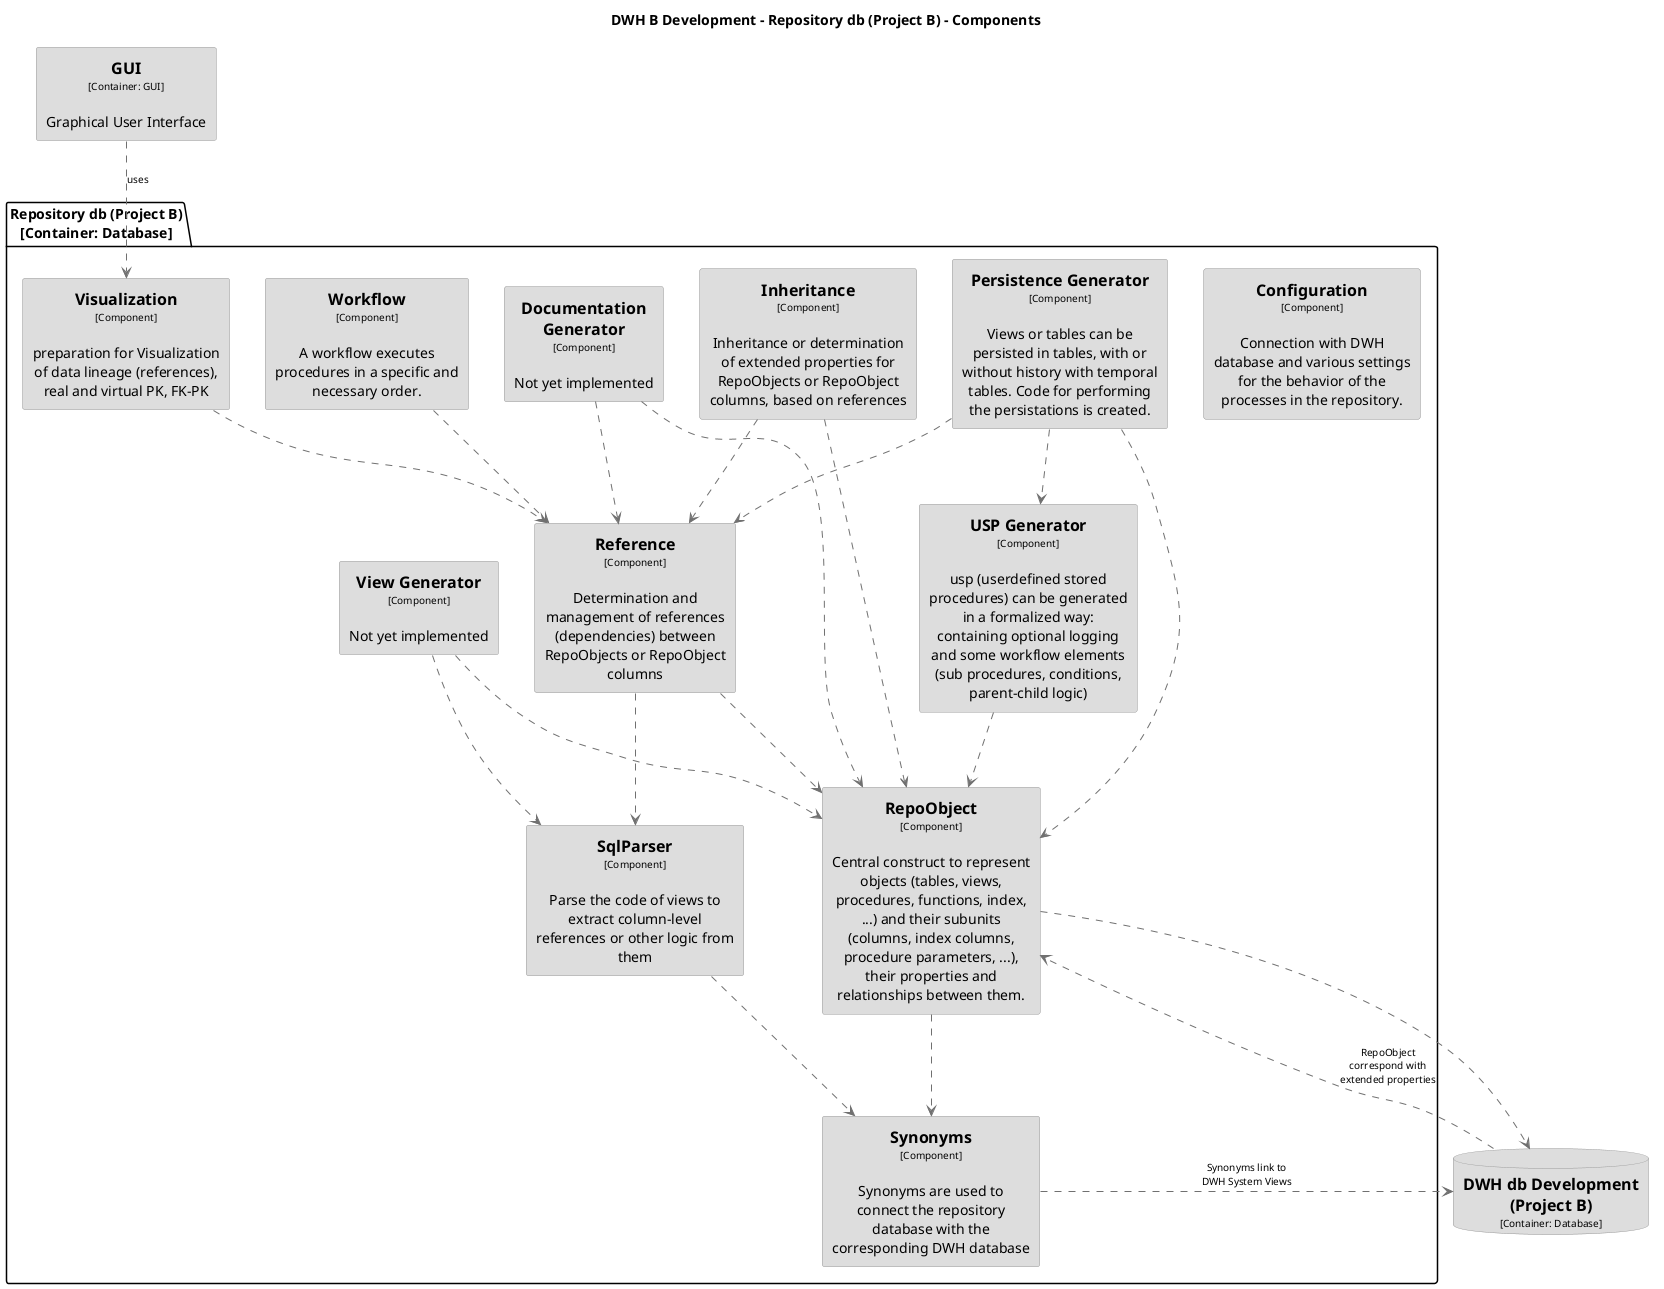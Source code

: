 @startuml(id=DWHBDevelopment-RepositorydbProjectB-Component)
title DWH B Development - Repository db (Project B) - Components

skinparam {
  shadowing false
  arrowFontSize 10
  defaultTextAlignment center
  wrapWidth 200
  maxMessageSize 100
}
hide stereotype
top to bottom direction
skinparam rectangle<<22>> {
  BackgroundColor #dddddd
  FontColor #000000
  BorderColor #9A9A9A
}
skinparam rectangle<<11>> {
  BackgroundColor #dddddd
  FontColor #000000
  BorderColor #9A9A9A
}
skinparam rectangle<<12>> {
  BackgroundColor #dddddd
  FontColor #000000
  BorderColor #9A9A9A
}
skinparam rectangle<<13>> {
  BackgroundColor #dddddd
  FontColor #000000
  BorderColor #9A9A9A
}
skinparam rectangle<<14>> {
  BackgroundColor #dddddd
  FontColor #000000
  BorderColor #9A9A9A
}
skinparam rectangle<<15>> {
  BackgroundColor #dddddd
  FontColor #000000
  BorderColor #9A9A9A
}
skinparam rectangle<<16>> {
  BackgroundColor #dddddd
  FontColor #000000
  BorderColor #9A9A9A
}
skinparam rectangle<<17>> {
  BackgroundColor #dddddd
  FontColor #000000
  BorderColor #9A9A9A
}
skinparam database<<18>> {
  BackgroundColor #dddddd
  FontColor #000000
  BorderColor #9A9A9A
}
skinparam rectangle<<6>> {
  BackgroundColor #dddddd
  FontColor #000000
  BorderColor #9A9A9A
}
skinparam rectangle<<7>> {
  BackgroundColor #dddddd
  FontColor #000000
  BorderColor #9A9A9A
}
skinparam rectangle<<8>> {
  BackgroundColor #dddddd
  FontColor #000000
  BorderColor #9A9A9A
}
skinparam rectangle<<9>> {
  BackgroundColor #dddddd
  FontColor #000000
  BorderColor #9A9A9A
}
skinparam rectangle<<10>> {
  BackgroundColor #dddddd
  FontColor #000000
  BorderColor #9A9A9A
}
database "==DWH db Development (Project B)\n<size:10>[Container: Database]</size>" <<18>> as 18
rectangle "==GUI\n<size:10>[Container: GUI]</size>\n\nGraphical User Interface" <<22>> as 22
package "Repository db (Project B)\n[Container: Database]" {
  rectangle "==Configuration\n<size:10>[Component]</size>\n\nConnection with DWH database and various settings for the behavior of the processes in the repository." <<7>> as 7
  rectangle "==Documentation Generator\n<size:10>[Component]</size>\n\nNot yet implemented" <<15>> as 15
  rectangle "==Inheritance\n<size:10>[Component]</size>\n\nInheritance or determination of extended properties for RepoObjects or RepoObject columns, based on references" <<11>> as 11
  rectangle "==Persistence Generator\n<size:10>[Component]</size>\n\nViews or tables can be persisted in tables, with or without history with temporal tables. Code for performing the persistations is created." <<13>> as 13
  rectangle "==Reference\n<size:10>[Component]</size>\n\nDetermination and management of references (dependencies) between RepoObjects or RepoObject columns" <<10>> as 10
  rectangle "==RepoObject\n<size:10>[Component]</size>\n\nCentral construct to represent objects (tables, views, procedures, functions, index, ...) and their subunits (columns, index columns, procedure parameters, ...), their properties and relationships between them." <<8>> as 8
  rectangle "==SqlParser\n<size:10>[Component]</size>\n\nParse the code of views to extract column-level references or other logic from them" <<9>> as 9
  rectangle "==Synonyms\n<size:10>[Component]</size>\n\nSynonyms are used to connect the repository database with the corresponding DWH database" <<6>> as 6
  rectangle "==USP Generator\n<size:10>[Component]</size>\n\nusp (userdefined stored procedures) can be generated in a formalized way: containing optional logging and some workflow elements (sub procedures, conditions, parent-child logic)" <<12>> as 12
  rectangle "==View Generator\n<size:10>[Component]</size>\n\nNot yet implemented" <<14>> as 14
  rectangle "==Visualization\n<size:10>[Component]</size>\n\npreparation for Visualization of data lineage (references), real and virtual PK, FK-PK" <<17>> as 17
  rectangle "==Workflow\n<size:10>[Component]</size>\n\nA workflow executes procedures in a specific and necessary order." <<16>> as 16
}
18 .[#707070].> 8 : "RepoObject correspond with extended properties"
15 .[#707070].> 10 : ""
15 .[#707070].> 8 : ""
22 .[#707070].> 17 : "uses"
11 .[#707070].> 10 : ""
11 .[#707070].> 8 : ""
13 .[#707070].> 10 : ""
13 .[#707070].> 8 : ""
13 .[#707070].> 12 : ""
10 .[#707070].> 8 : ""
10 .[#707070].> 9 : ""
8 .[#707070].> 18 : ""
8 .[#707070].> 6 : ""
9 .[#707070].> 6 : ""
6 .[#707070].> 18 : "Synonyms link to DWH System Views"
12 .[#707070].> 8 : ""
14 .[#707070].> 8 : ""
14 .[#707070].> 9 : ""
17 .[#707070].> 10 : ""
16 .[#707070].> 10 : ""
@enduml